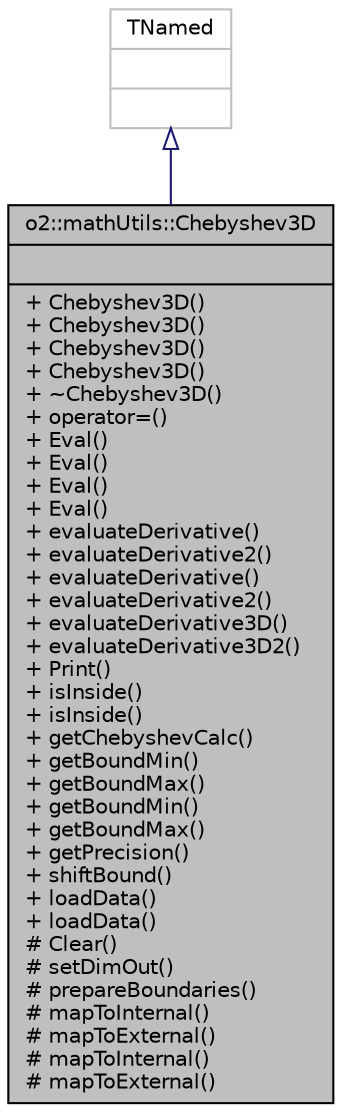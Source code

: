 digraph "o2::mathUtils::Chebyshev3D"
{
 // INTERACTIVE_SVG=YES
  bgcolor="transparent";
  edge [fontname="Helvetica",fontsize="10",labelfontname="Helvetica",labelfontsize="10"];
  node [fontname="Helvetica",fontsize="10",shape=record];
  Node1 [label="{o2::mathUtils::Chebyshev3D\n||+ Chebyshev3D()\l+ Chebyshev3D()\l+ Chebyshev3D()\l+ Chebyshev3D()\l+ ~Chebyshev3D()\l+ operator=()\l+ Eval()\l+ Eval()\l+ Eval()\l+ Eval()\l+ evaluateDerivative()\l+ evaluateDerivative2()\l+ evaluateDerivative()\l+ evaluateDerivative2()\l+ evaluateDerivative3D()\l+ evaluateDerivative3D2()\l+ Print()\l+ isInside()\l+ isInside()\l+ getChebyshevCalc()\l+ getBoundMin()\l+ getBoundMax()\l+ getBoundMin()\l+ getBoundMax()\l+ getPrecision()\l+ shiftBound()\l+ loadData()\l+ loadData()\l# Clear()\l# setDimOut()\l# prepareBoundaries()\l# mapToInternal()\l# mapToExternal()\l# mapToInternal()\l# mapToExternal()\l}",height=0.2,width=0.4,color="black", fillcolor="grey75", style="filled" fontcolor="black"];
  Node2 -> Node1 [dir="back",color="midnightblue",fontsize="10",style="solid",arrowtail="onormal",fontname="Helvetica"];
  Node2 [label="{TNamed\n||}",height=0.2,width=0.4,color="grey75"];
}
